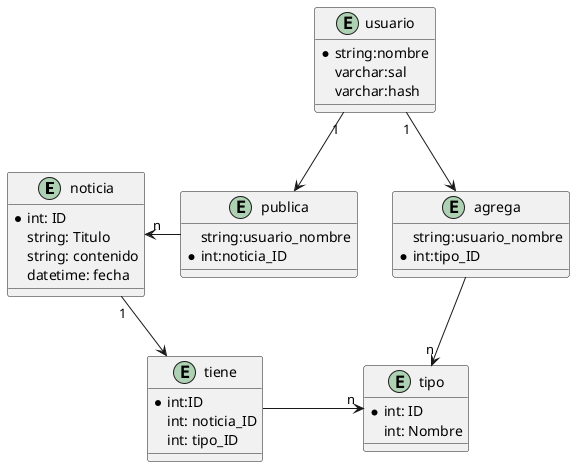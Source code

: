 @startuml Cartelera
    entity noticia{
        *int: ID
        string: Titulo
        string: contenido
        datetime: fecha
    }
    
    entity tipo{
        *int: ID
        int: Nombre
    }

    entity tiene{
        *int:ID
        int: noticia_ID
        int: tipo_ID
    }

    entity usuario{
        *string:nombre
        varchar:sal
        varchar:hash
    }

    entity publica{
        string:usuario_nombre
        *int:noticia_ID
    }

    entity agrega{
        string:usuario_nombre
        *int:tipo_ID
    }

    noticia "1" --> tiene
    tiene -r> "n" tipo
    usuario "1" --> publica
    publica -l> "n" noticia
    usuario "1" --> agrega
    agrega --> "n" tipo

@enduml